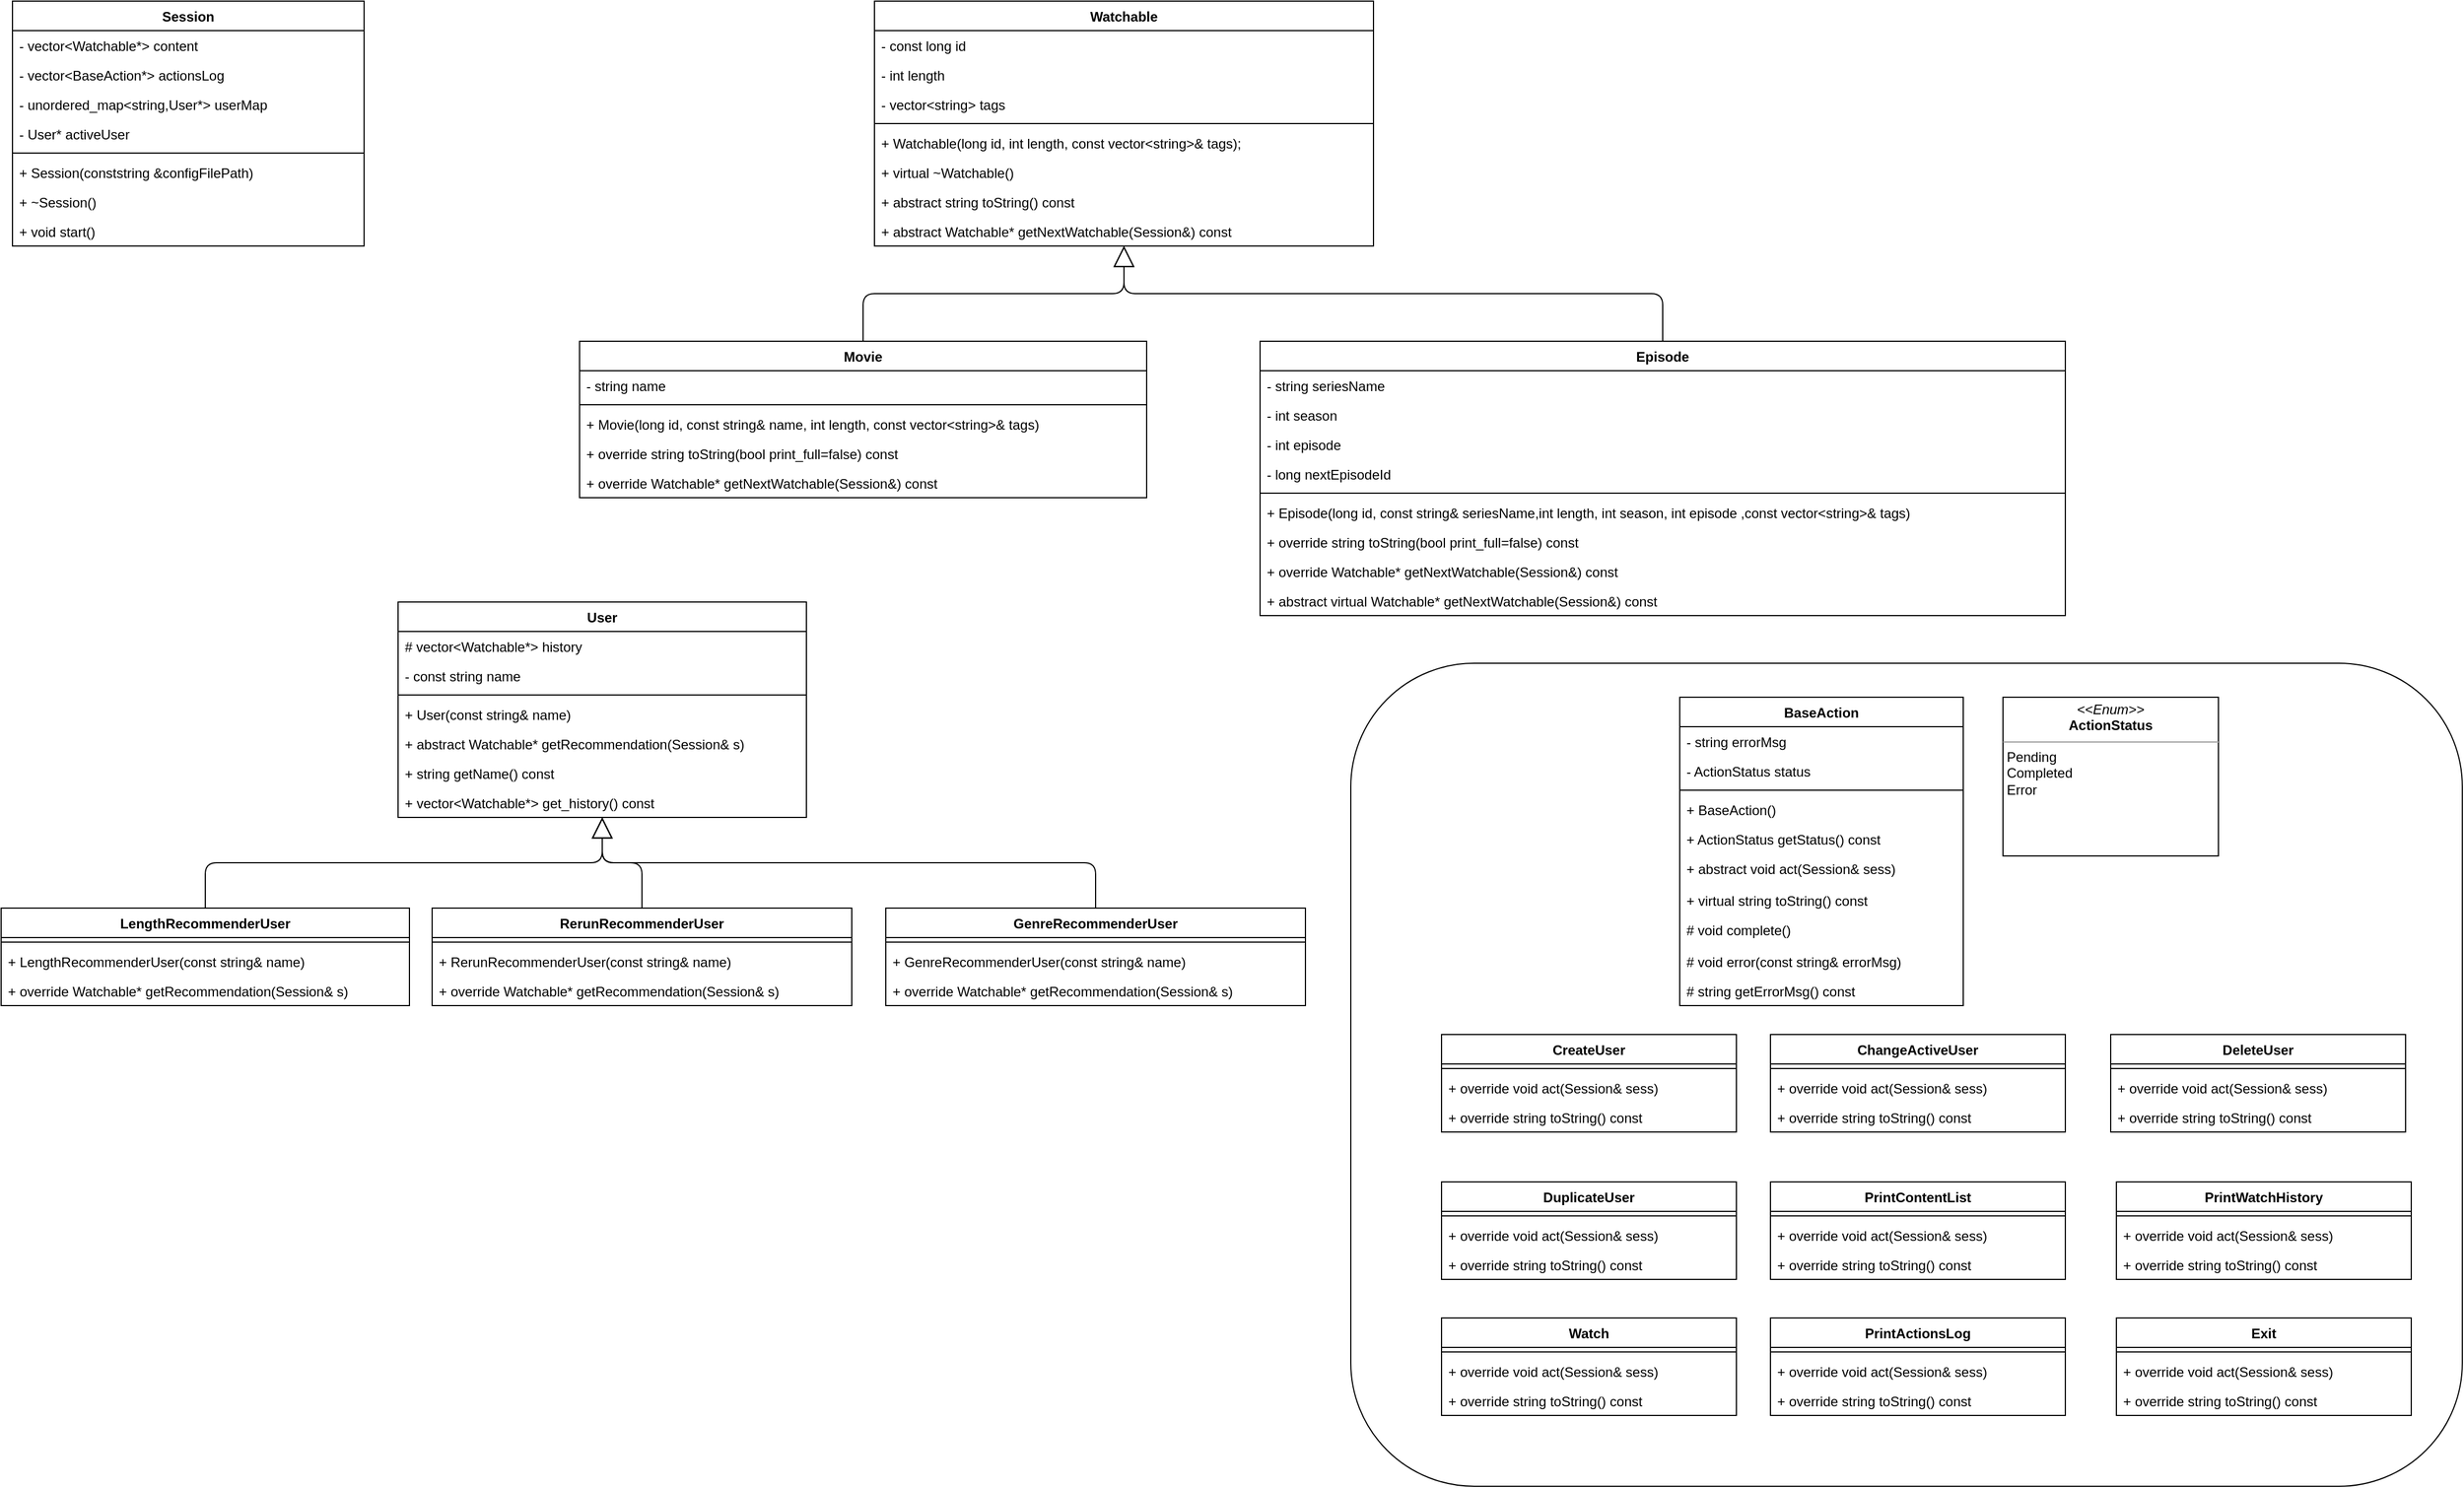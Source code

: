 <mxfile version="12.2.6" type="device" pages="1"><diagram id="QKCKcSkZHllk3jR4rg1k" name="Page-1"><mxGraphModel dx="2845" dy="1830" grid="1" gridSize="10" guides="1" tooltips="1" connect="1" arrows="1" fold="1" page="1" pageScale="1" pageWidth="850" pageHeight="1100" math="0" shadow="0"><root><mxCell id="0"/><mxCell id="1" parent="0"/><mxCell id="x1Apc_pPSj3UJQAnfEku-130" value="" style="rounded=1;whiteSpace=wrap;html=1;" vertex="1" parent="1"><mxGeometry x="1210" y="604" width="980" height="726" as="geometry"/></mxCell><mxCell id="x1Apc_pPSj3UJQAnfEku-5" value="Session" style="swimlane;fontStyle=1;align=center;verticalAlign=top;childLayout=stackLayout;horizontal=1;startSize=26;horizontalStack=0;resizeParent=1;resizeParentMax=0;resizeLast=0;collapsible=1;marginBottom=0;" vertex="1" parent="1"><mxGeometry x="30" y="20" width="310" height="216" as="geometry"/></mxCell><mxCell id="x1Apc_pPSj3UJQAnfEku-8" value="- vector&lt;Watchable*&gt; content" style="text;strokeColor=none;fillColor=none;align=left;verticalAlign=top;spacingLeft=4;spacingRight=4;overflow=hidden;rotatable=0;points=[[0,0.5],[1,0.5]];portConstraint=eastwest;" vertex="1" parent="x1Apc_pPSj3UJQAnfEku-5"><mxGeometry y="26" width="310" height="26" as="geometry"/></mxCell><mxCell id="x1Apc_pPSj3UJQAnfEku-11" value="- vector&lt;BaseAction*&gt; actionsLog" style="text;strokeColor=none;fillColor=none;align=left;verticalAlign=top;spacingLeft=4;spacingRight=4;overflow=hidden;rotatable=0;points=[[0,0.5],[1,0.5]];portConstraint=eastwest;" vertex="1" parent="x1Apc_pPSj3UJQAnfEku-5"><mxGeometry y="52" width="310" height="26" as="geometry"/></mxCell><mxCell id="x1Apc_pPSj3UJQAnfEku-12" value="- unordered_map&lt;string,User*&gt; userMap" style="text;strokeColor=none;fillColor=none;align=left;verticalAlign=top;spacingLeft=4;spacingRight=4;overflow=hidden;rotatable=0;points=[[0,0.5],[1,0.5]];portConstraint=eastwest;" vertex="1" parent="x1Apc_pPSj3UJQAnfEku-5"><mxGeometry y="78" width="310" height="26" as="geometry"/></mxCell><mxCell id="x1Apc_pPSj3UJQAnfEku-13" value="- User* activeUser" style="text;strokeColor=none;fillColor=none;align=left;verticalAlign=top;spacingLeft=4;spacingRight=4;overflow=hidden;rotatable=0;points=[[0,0.5],[1,0.5]];portConstraint=eastwest;" vertex="1" parent="x1Apc_pPSj3UJQAnfEku-5"><mxGeometry y="104" width="310" height="26" as="geometry"/></mxCell><mxCell id="x1Apc_pPSj3UJQAnfEku-7" value="" style="line;strokeWidth=1;fillColor=none;align=left;verticalAlign=middle;spacingTop=-1;spacingLeft=3;spacingRight=3;rotatable=0;labelPosition=right;points=[];portConstraint=eastwest;" vertex="1" parent="x1Apc_pPSj3UJQAnfEku-5"><mxGeometry y="130" width="310" height="8" as="geometry"/></mxCell><mxCell id="x1Apc_pPSj3UJQAnfEku-6" value="+ Session(conststring &amp;configFilePath)" style="text;strokeColor=none;fillColor=none;align=left;verticalAlign=top;spacingLeft=4;spacingRight=4;overflow=hidden;rotatable=0;points=[[0,0.5],[1,0.5]];portConstraint=eastwest;" vertex="1" parent="x1Apc_pPSj3UJQAnfEku-5"><mxGeometry y="138" width="310" height="26" as="geometry"/></mxCell><mxCell id="x1Apc_pPSj3UJQAnfEku-9" value="+ ~Session()" style="text;strokeColor=none;fillColor=none;align=left;verticalAlign=top;spacingLeft=4;spacingRight=4;overflow=hidden;rotatable=0;points=[[0,0.5],[1,0.5]];portConstraint=eastwest;" vertex="1" parent="x1Apc_pPSj3UJQAnfEku-5"><mxGeometry y="164" width="310" height="26" as="geometry"/></mxCell><mxCell id="x1Apc_pPSj3UJQAnfEku-10" value="+ void start()" style="text;strokeColor=none;fillColor=none;align=left;verticalAlign=top;spacingLeft=4;spacingRight=4;overflow=hidden;rotatable=0;points=[[0,0.5],[1,0.5]];portConstraint=eastwest;" vertex="1" parent="x1Apc_pPSj3UJQAnfEku-5"><mxGeometry y="190" width="310" height="26" as="geometry"/></mxCell><mxCell id="x1Apc_pPSj3UJQAnfEku-14" value="Watchable" style="swimlane;fontStyle=1;align=center;verticalAlign=top;childLayout=stackLayout;horizontal=1;startSize=26;horizontalStack=0;resizeParent=1;resizeParentMax=0;resizeLast=0;collapsible=1;marginBottom=0;" vertex="1" parent="1"><mxGeometry x="790" y="20" width="440" height="216" as="geometry"/></mxCell><mxCell id="x1Apc_pPSj3UJQAnfEku-22" value="- const long id" style="text;strokeColor=none;fillColor=none;align=left;verticalAlign=top;spacingLeft=4;spacingRight=4;overflow=hidden;rotatable=0;points=[[0,0.5],[1,0.5]];portConstraint=eastwest;" vertex="1" parent="x1Apc_pPSj3UJQAnfEku-14"><mxGeometry y="26" width="440" height="26" as="geometry"/></mxCell><mxCell id="x1Apc_pPSj3UJQAnfEku-23" value="- int length" style="text;strokeColor=none;fillColor=none;align=left;verticalAlign=top;spacingLeft=4;spacingRight=4;overflow=hidden;rotatable=0;points=[[0,0.5],[1,0.5]];portConstraint=eastwest;" vertex="1" parent="x1Apc_pPSj3UJQAnfEku-14"><mxGeometry y="52" width="440" height="26" as="geometry"/></mxCell><mxCell id="x1Apc_pPSj3UJQAnfEku-15" value="- vector&lt;string&gt; tags" style="text;strokeColor=none;fillColor=none;align=left;verticalAlign=top;spacingLeft=4;spacingRight=4;overflow=hidden;rotatable=0;points=[[0,0.5],[1,0.5]];portConstraint=eastwest;" vertex="1" parent="x1Apc_pPSj3UJQAnfEku-14"><mxGeometry y="78" width="440" height="26" as="geometry"/></mxCell><mxCell id="x1Apc_pPSj3UJQAnfEku-16" value="" style="line;strokeWidth=1;fillColor=none;align=left;verticalAlign=middle;spacingTop=-1;spacingLeft=3;spacingRight=3;rotatable=0;labelPosition=right;points=[];portConstraint=eastwest;" vertex="1" parent="x1Apc_pPSj3UJQAnfEku-14"><mxGeometry y="104" width="440" height="8" as="geometry"/></mxCell><mxCell id="x1Apc_pPSj3UJQAnfEku-21" value="+ Watchable(long id, int length, const vector&lt;string&gt;&amp; tags);" style="text;strokeColor=none;fillColor=none;align=left;verticalAlign=top;spacingLeft=4;spacingRight=4;overflow=hidden;rotatable=0;points=[[0,0.5],[1,0.5]];portConstraint=eastwest;" vertex="1" parent="x1Apc_pPSj3UJQAnfEku-14"><mxGeometry y="112" width="440" height="26" as="geometry"/></mxCell><mxCell id="x1Apc_pPSj3UJQAnfEku-19" value="+ virtual ~Watchable()" style="text;strokeColor=none;fillColor=none;align=left;verticalAlign=top;spacingLeft=4;spacingRight=4;overflow=hidden;rotatable=0;points=[[0,0.5],[1,0.5]];portConstraint=eastwest;" vertex="1" parent="x1Apc_pPSj3UJQAnfEku-14"><mxGeometry y="138" width="440" height="26" as="geometry"/></mxCell><mxCell id="x1Apc_pPSj3UJQAnfEku-20" value="+ abstract string toString() const" style="text;strokeColor=none;fillColor=none;align=left;verticalAlign=top;spacingLeft=4;spacingRight=4;overflow=hidden;rotatable=0;points=[[0,0.5],[1,0.5]];portConstraint=eastwest;" vertex="1" parent="x1Apc_pPSj3UJQAnfEku-14"><mxGeometry y="164" width="440" height="26" as="geometry"/></mxCell><mxCell id="x1Apc_pPSj3UJQAnfEku-18" value="+ abstract Watchable* getNextWatchable(Session&amp;) const" style="text;strokeColor=none;fillColor=none;align=left;verticalAlign=top;spacingLeft=4;spacingRight=4;overflow=hidden;rotatable=0;points=[[0,0.5],[1,0.5]];portConstraint=eastwest;" vertex="1" parent="x1Apc_pPSj3UJQAnfEku-14"><mxGeometry y="190" width="440" height="26" as="geometry"/></mxCell><mxCell id="x1Apc_pPSj3UJQAnfEku-24" value="Movie" style="swimlane;fontStyle=1;align=center;verticalAlign=top;childLayout=stackLayout;horizontal=1;startSize=26;horizontalStack=0;resizeParent=1;resizeParentMax=0;resizeLast=0;collapsible=1;marginBottom=0;" vertex="1" parent="1"><mxGeometry x="530" y="320" width="500" height="138" as="geometry"/></mxCell><mxCell id="x1Apc_pPSj3UJQAnfEku-25" value="- string name" style="text;strokeColor=none;fillColor=none;align=left;verticalAlign=top;spacingLeft=4;spacingRight=4;overflow=hidden;rotatable=0;points=[[0,0.5],[1,0.5]];portConstraint=eastwest;" vertex="1" parent="x1Apc_pPSj3UJQAnfEku-24"><mxGeometry y="26" width="500" height="26" as="geometry"/></mxCell><mxCell id="x1Apc_pPSj3UJQAnfEku-28" value="" style="line;strokeWidth=1;fillColor=none;align=left;verticalAlign=middle;spacingTop=-1;spacingLeft=3;spacingRight=3;rotatable=0;labelPosition=right;points=[];portConstraint=eastwest;" vertex="1" parent="x1Apc_pPSj3UJQAnfEku-24"><mxGeometry y="52" width="500" height="8" as="geometry"/></mxCell><mxCell id="x1Apc_pPSj3UJQAnfEku-29" value="+ Movie(long id, const string&amp; name, int length, const vector&lt;string&gt;&amp; tags)" style="text;strokeColor=none;fillColor=none;align=left;verticalAlign=top;spacingLeft=4;spacingRight=4;overflow=hidden;rotatable=0;points=[[0,0.5],[1,0.5]];portConstraint=eastwest;" vertex="1" parent="x1Apc_pPSj3UJQAnfEku-24"><mxGeometry y="60" width="500" height="26" as="geometry"/></mxCell><mxCell id="x1Apc_pPSj3UJQAnfEku-30" value="+ override string toString(bool print_full=false) const" style="text;strokeColor=none;fillColor=none;align=left;verticalAlign=top;spacingLeft=4;spacingRight=4;overflow=hidden;rotatable=0;points=[[0,0.5],[1,0.5]];portConstraint=eastwest;" vertex="1" parent="x1Apc_pPSj3UJQAnfEku-24"><mxGeometry y="86" width="500" height="26" as="geometry"/></mxCell><mxCell id="x1Apc_pPSj3UJQAnfEku-31" value="+ override Watchable* getNextWatchable(Session&amp;) const" style="text;strokeColor=none;fillColor=none;align=left;verticalAlign=top;spacingLeft=4;spacingRight=4;overflow=hidden;rotatable=0;points=[[0,0.5],[1,0.5]];portConstraint=eastwest;" vertex="1" parent="x1Apc_pPSj3UJQAnfEku-24"><mxGeometry y="112" width="500" height="26" as="geometry"/></mxCell><mxCell id="x1Apc_pPSj3UJQAnfEku-33" value="" style="endArrow=block;endSize=16;endFill=0;html=1;exitX=0.5;exitY=0;exitDx=0;exitDy=0;entryX=0.5;entryY=1;entryDx=0;entryDy=0;edgeStyle=orthogonalEdgeStyle;" edge="1" parent="1" source="x1Apc_pPSj3UJQAnfEku-24" target="x1Apc_pPSj3UJQAnfEku-14"><mxGeometry width="160" relative="1" as="geometry"><mxPoint x="600" y="210" as="sourcePoint"/><mxPoint x="760" y="210" as="targetPoint"/></mxGeometry></mxCell><mxCell id="x1Apc_pPSj3UJQAnfEku-34" value="Episode" style="swimlane;fontStyle=1;align=center;verticalAlign=top;childLayout=stackLayout;horizontal=1;startSize=26;horizontalStack=0;resizeParent=1;resizeParentMax=0;resizeLast=0;collapsible=1;marginBottom=0;" vertex="1" parent="1"><mxGeometry x="1130" y="320" width="710" height="242" as="geometry"/></mxCell><mxCell id="x1Apc_pPSj3UJQAnfEku-35" value="- string seriesName" style="text;strokeColor=none;fillColor=none;align=left;verticalAlign=top;spacingLeft=4;spacingRight=4;overflow=hidden;rotatable=0;points=[[0,0.5],[1,0.5]];portConstraint=eastwest;" vertex="1" parent="x1Apc_pPSj3UJQAnfEku-34"><mxGeometry y="26" width="710" height="26" as="geometry"/></mxCell><mxCell id="x1Apc_pPSj3UJQAnfEku-36" value="- int season" style="text;strokeColor=none;fillColor=none;align=left;verticalAlign=top;spacingLeft=4;spacingRight=4;overflow=hidden;rotatable=0;points=[[0,0.5],[1,0.5]];portConstraint=eastwest;" vertex="1" parent="x1Apc_pPSj3UJQAnfEku-34"><mxGeometry y="52" width="710" height="26" as="geometry"/></mxCell><mxCell id="x1Apc_pPSj3UJQAnfEku-44" value="- int episode" style="text;strokeColor=none;fillColor=none;align=left;verticalAlign=top;spacingLeft=4;spacingRight=4;overflow=hidden;rotatable=0;points=[[0,0.5],[1,0.5]];portConstraint=eastwest;" vertex="1" parent="x1Apc_pPSj3UJQAnfEku-34"><mxGeometry y="78" width="710" height="26" as="geometry"/></mxCell><mxCell id="x1Apc_pPSj3UJQAnfEku-37" value="- long nextEpisodeId" style="text;strokeColor=none;fillColor=none;align=left;verticalAlign=top;spacingLeft=4;spacingRight=4;overflow=hidden;rotatable=0;points=[[0,0.5],[1,0.5]];portConstraint=eastwest;" vertex="1" parent="x1Apc_pPSj3UJQAnfEku-34"><mxGeometry y="104" width="710" height="26" as="geometry"/></mxCell><mxCell id="x1Apc_pPSj3UJQAnfEku-38" value="" style="line;strokeWidth=1;fillColor=none;align=left;verticalAlign=middle;spacingTop=-1;spacingLeft=3;spacingRight=3;rotatable=0;labelPosition=right;points=[];portConstraint=eastwest;" vertex="1" parent="x1Apc_pPSj3UJQAnfEku-34"><mxGeometry y="130" width="710" height="8" as="geometry"/></mxCell><mxCell id="x1Apc_pPSj3UJQAnfEku-39" value="+ Episode(long id, const string&amp; seriesName,int length, int season, int episode ,const vector&lt;string&gt;&amp; tags)" style="text;strokeColor=none;fillColor=none;align=left;verticalAlign=top;spacingLeft=4;spacingRight=4;overflow=hidden;rotatable=0;points=[[0,0.5],[1,0.5]];portConstraint=eastwest;" vertex="1" parent="x1Apc_pPSj3UJQAnfEku-34"><mxGeometry y="138" width="710" height="26" as="geometry"/></mxCell><mxCell id="x1Apc_pPSj3UJQAnfEku-40" value="+ override string toString(bool print_full=false) const" style="text;strokeColor=none;fillColor=none;align=left;verticalAlign=top;spacingLeft=4;spacingRight=4;overflow=hidden;rotatable=0;points=[[0,0.5],[1,0.5]];portConstraint=eastwest;" vertex="1" parent="x1Apc_pPSj3UJQAnfEku-34"><mxGeometry y="164" width="710" height="26" as="geometry"/></mxCell><mxCell id="x1Apc_pPSj3UJQAnfEku-41" value="+ override Watchable* getNextWatchable(Session&amp;) const" style="text;strokeColor=none;fillColor=none;align=left;verticalAlign=top;spacingLeft=4;spacingRight=4;overflow=hidden;rotatable=0;points=[[0,0.5],[1,0.5]];portConstraint=eastwest;" vertex="1" parent="x1Apc_pPSj3UJQAnfEku-34"><mxGeometry y="190" width="710" height="26" as="geometry"/></mxCell><mxCell id="x1Apc_pPSj3UJQAnfEku-42" value="+ abstract virtual Watchable* getNextWatchable(Session&amp;) const" style="text;strokeColor=none;fillColor=none;align=left;verticalAlign=top;spacingLeft=4;spacingRight=4;overflow=hidden;rotatable=0;points=[[0,0.5],[1,0.5]];portConstraint=eastwest;" vertex="1" parent="x1Apc_pPSj3UJQAnfEku-34"><mxGeometry y="216" width="710" height="26" as="geometry"/></mxCell><mxCell id="x1Apc_pPSj3UJQAnfEku-43" value="" style="endArrow=block;endSize=16;endFill=0;html=1;exitX=0.5;exitY=0;exitDx=0;exitDy=0;entryX=0.5;entryY=1;entryDx=0;entryDy=0;edgeStyle=orthogonalEdgeStyle;" edge="1" parent="1" source="x1Apc_pPSj3UJQAnfEku-34" target="x1Apc_pPSj3UJQAnfEku-14"><mxGeometry width="160" relative="1" as="geometry"><mxPoint x="1099.857" y="294.357" as="sourcePoint"/><mxPoint x="1329.857" y="210.071" as="targetPoint"/></mxGeometry></mxCell><mxCell id="x1Apc_pPSj3UJQAnfEku-45" value="User" style="swimlane;fontStyle=1;align=center;verticalAlign=top;childLayout=stackLayout;horizontal=1;startSize=26;horizontalStack=0;resizeParent=1;resizeParentMax=0;resizeLast=0;collapsible=1;marginBottom=0;" vertex="1" parent="1"><mxGeometry x="370" y="550" width="360" height="190" as="geometry"/></mxCell><mxCell id="x1Apc_pPSj3UJQAnfEku-46" value="# vector&lt;Watchable*&gt; history" style="text;strokeColor=none;fillColor=none;align=left;verticalAlign=top;spacingLeft=4;spacingRight=4;overflow=hidden;rotatable=0;points=[[0,0.5],[1,0.5]];portConstraint=eastwest;" vertex="1" parent="x1Apc_pPSj3UJQAnfEku-45"><mxGeometry y="26" width="360" height="26" as="geometry"/></mxCell><mxCell id="x1Apc_pPSj3UJQAnfEku-52" value="- const string name" style="text;strokeColor=none;fillColor=none;align=left;verticalAlign=top;spacingLeft=4;spacingRight=4;overflow=hidden;rotatable=0;points=[[0,0.5],[1,0.5]];portConstraint=eastwest;" vertex="1" parent="x1Apc_pPSj3UJQAnfEku-45"><mxGeometry y="52" width="360" height="26" as="geometry"/></mxCell><mxCell id="x1Apc_pPSj3UJQAnfEku-47" value="" style="line;strokeWidth=1;fillColor=none;align=left;verticalAlign=middle;spacingTop=-1;spacingLeft=3;spacingRight=3;rotatable=0;labelPosition=right;points=[];portConstraint=eastwest;" vertex="1" parent="x1Apc_pPSj3UJQAnfEku-45"><mxGeometry y="78" width="360" height="8" as="geometry"/></mxCell><mxCell id="x1Apc_pPSj3UJQAnfEku-50" value="+ User(const string&amp; name)" style="text;strokeColor=none;fillColor=none;align=left;verticalAlign=top;spacingLeft=4;spacingRight=4;overflow=hidden;rotatable=0;points=[[0,0.5],[1,0.5]];portConstraint=eastwest;" vertex="1" parent="x1Apc_pPSj3UJQAnfEku-45"><mxGeometry y="86" width="360" height="26" as="geometry"/></mxCell><mxCell id="x1Apc_pPSj3UJQAnfEku-51" value="+ abstract Watchable* getRecommendation(Session&amp; s)" style="text;strokeColor=none;fillColor=none;align=left;verticalAlign=top;spacingLeft=4;spacingRight=4;overflow=hidden;rotatable=0;points=[[0,0.5],[1,0.5]];portConstraint=eastwest;" vertex="1" parent="x1Apc_pPSj3UJQAnfEku-45"><mxGeometry y="112" width="360" height="26" as="geometry"/></mxCell><mxCell id="x1Apc_pPSj3UJQAnfEku-49" value="+ string getName() const" style="text;strokeColor=none;fillColor=none;align=left;verticalAlign=top;spacingLeft=4;spacingRight=4;overflow=hidden;rotatable=0;points=[[0,0.5],[1,0.5]];portConstraint=eastwest;" vertex="1" parent="x1Apc_pPSj3UJQAnfEku-45"><mxGeometry y="138" width="360" height="26" as="geometry"/></mxCell><mxCell id="x1Apc_pPSj3UJQAnfEku-48" value="+ vector&lt;Watchable*&gt; get_history() const" style="text;strokeColor=none;fillColor=none;align=left;verticalAlign=top;spacingLeft=4;spacingRight=4;overflow=hidden;rotatable=0;points=[[0,0.5],[1,0.5]];portConstraint=eastwest;" vertex="1" parent="x1Apc_pPSj3UJQAnfEku-45"><mxGeometry y="164" width="360" height="26" as="geometry"/></mxCell><mxCell id="x1Apc_pPSj3UJQAnfEku-54" value="LengthRecommenderUser" style="swimlane;fontStyle=1;align=center;verticalAlign=top;childLayout=stackLayout;horizontal=1;startSize=26;horizontalStack=0;resizeParent=1;resizeParentMax=0;resizeLast=0;collapsible=1;marginBottom=0;" vertex="1" parent="1"><mxGeometry x="20" y="820" width="360" height="86" as="geometry"/></mxCell><mxCell id="x1Apc_pPSj3UJQAnfEku-56" value="" style="line;strokeWidth=1;fillColor=none;align=left;verticalAlign=middle;spacingTop=-1;spacingLeft=3;spacingRight=3;rotatable=0;labelPosition=right;points=[];portConstraint=eastwest;" vertex="1" parent="x1Apc_pPSj3UJQAnfEku-54"><mxGeometry y="26" width="360" height="8" as="geometry"/></mxCell><mxCell id="x1Apc_pPSj3UJQAnfEku-58" value="+ LengthRecommenderUser(const string&amp; name)" style="text;strokeColor=none;fillColor=none;align=left;verticalAlign=top;spacingLeft=4;spacingRight=4;overflow=hidden;rotatable=0;points=[[0,0.5],[1,0.5]];portConstraint=eastwest;" vertex="1" parent="x1Apc_pPSj3UJQAnfEku-54"><mxGeometry y="34" width="360" height="26" as="geometry"/></mxCell><mxCell id="x1Apc_pPSj3UJQAnfEku-57" value="+ override Watchable* getRecommendation(Session&amp; s)" style="text;strokeColor=none;fillColor=none;align=left;verticalAlign=top;spacingLeft=4;spacingRight=4;overflow=hidden;rotatable=0;points=[[0,0.5],[1,0.5]];portConstraint=eastwest;" vertex="1" parent="x1Apc_pPSj3UJQAnfEku-54"><mxGeometry y="60" width="360" height="26" as="geometry"/></mxCell><mxCell id="x1Apc_pPSj3UJQAnfEku-59" value="" style="endArrow=block;endSize=16;endFill=0;html=1;edgeStyle=orthogonalEdgeStyle;exitX=0.5;exitY=0;exitDx=0;exitDy=0;entryX=0.5;entryY=1;entryDx=0;entryDy=0;" edge="1" parent="1" source="x1Apc_pPSj3UJQAnfEku-54" target="x1Apc_pPSj3UJQAnfEku-45"><mxGeometry width="160" relative="1" as="geometry"><mxPoint x="260" y="760" as="sourcePoint"/><mxPoint x="420" y="760" as="targetPoint"/></mxGeometry></mxCell><mxCell id="x1Apc_pPSj3UJQAnfEku-60" value="RerunRecommenderUser" style="swimlane;fontStyle=1;align=center;verticalAlign=top;childLayout=stackLayout;horizontal=1;startSize=26;horizontalStack=0;resizeParent=1;resizeParentMax=0;resizeLast=0;collapsible=1;marginBottom=0;" vertex="1" parent="1"><mxGeometry x="400" y="820" width="370" height="86" as="geometry"/></mxCell><mxCell id="x1Apc_pPSj3UJQAnfEku-61" value="" style="line;strokeWidth=1;fillColor=none;align=left;verticalAlign=middle;spacingTop=-1;spacingLeft=3;spacingRight=3;rotatable=0;labelPosition=right;points=[];portConstraint=eastwest;" vertex="1" parent="x1Apc_pPSj3UJQAnfEku-60"><mxGeometry y="26" width="370" height="8" as="geometry"/></mxCell><mxCell id="x1Apc_pPSj3UJQAnfEku-62" value="+ RerunRecommenderUser(const string&amp; name)" style="text;strokeColor=none;fillColor=none;align=left;verticalAlign=top;spacingLeft=4;spacingRight=4;overflow=hidden;rotatable=0;points=[[0,0.5],[1,0.5]];portConstraint=eastwest;" vertex="1" parent="x1Apc_pPSj3UJQAnfEku-60"><mxGeometry y="34" width="370" height="26" as="geometry"/></mxCell><mxCell id="x1Apc_pPSj3UJQAnfEku-63" value="+ override Watchable* getRecommendation(Session&amp; s)" style="text;strokeColor=none;fillColor=none;align=left;verticalAlign=top;spacingLeft=4;spacingRight=4;overflow=hidden;rotatable=0;points=[[0,0.5],[1,0.5]];portConstraint=eastwest;" vertex="1" parent="x1Apc_pPSj3UJQAnfEku-60"><mxGeometry y="60" width="370" height="26" as="geometry"/></mxCell><mxCell id="x1Apc_pPSj3UJQAnfEku-64" value="GenreRecommenderUser" style="swimlane;fontStyle=1;align=center;verticalAlign=top;childLayout=stackLayout;horizontal=1;startSize=26;horizontalStack=0;resizeParent=1;resizeParentMax=0;resizeLast=0;collapsible=1;marginBottom=0;" vertex="1" parent="1"><mxGeometry x="800" y="820" width="370" height="86" as="geometry"/></mxCell><mxCell id="x1Apc_pPSj3UJQAnfEku-65" value="" style="line;strokeWidth=1;fillColor=none;align=left;verticalAlign=middle;spacingTop=-1;spacingLeft=3;spacingRight=3;rotatable=0;labelPosition=right;points=[];portConstraint=eastwest;" vertex="1" parent="x1Apc_pPSj3UJQAnfEku-64"><mxGeometry y="26" width="370" height="8" as="geometry"/></mxCell><mxCell id="x1Apc_pPSj3UJQAnfEku-66" value="+ GenreRecommenderUser(const string&amp; name)" style="text;strokeColor=none;fillColor=none;align=left;verticalAlign=top;spacingLeft=4;spacingRight=4;overflow=hidden;rotatable=0;points=[[0,0.5],[1,0.5]];portConstraint=eastwest;" vertex="1" parent="x1Apc_pPSj3UJQAnfEku-64"><mxGeometry y="34" width="370" height="26" as="geometry"/></mxCell><mxCell id="x1Apc_pPSj3UJQAnfEku-67" value="+ override Watchable* getRecommendation(Session&amp; s)" style="text;strokeColor=none;fillColor=none;align=left;verticalAlign=top;spacingLeft=4;spacingRight=4;overflow=hidden;rotatable=0;points=[[0,0.5],[1,0.5]];portConstraint=eastwest;" vertex="1" parent="x1Apc_pPSj3UJQAnfEku-64"><mxGeometry y="60" width="370" height="26" as="geometry"/></mxCell><mxCell id="x1Apc_pPSj3UJQAnfEku-68" value="" style="endArrow=block;endSize=16;endFill=0;html=1;exitX=0.5;exitY=0;exitDx=0;exitDy=0;entryX=0.5;entryY=1;entryDx=0;entryDy=0;edgeStyle=orthogonalEdgeStyle;" edge="1" parent="1" source="x1Apc_pPSj3UJQAnfEku-60" target="x1Apc_pPSj3UJQAnfEku-45"><mxGeometry width="160" relative="1" as="geometry"><mxPoint x="690" y="770" as="sourcePoint"/><mxPoint x="850" y="770" as="targetPoint"/></mxGeometry></mxCell><mxCell id="x1Apc_pPSj3UJQAnfEku-69" value="" style="endArrow=block;endSize=16;endFill=0;html=1;exitX=0.5;exitY=0;exitDx=0;exitDy=0;entryX=0.5;entryY=1;entryDx=0;entryDy=0;edgeStyle=orthogonalEdgeStyle;" edge="1" parent="1" source="x1Apc_pPSj3UJQAnfEku-64" target="x1Apc_pPSj3UJQAnfEku-45"><mxGeometry width="160" relative="1" as="geometry"><mxPoint x="915.118" y="800.088" as="sourcePoint"/><mxPoint x="879.824" y="720.088" as="targetPoint"/></mxGeometry></mxCell><mxCell id="x1Apc_pPSj3UJQAnfEku-74" value="BaseAction" style="swimlane;fontStyle=1;align=center;verticalAlign=top;childLayout=stackLayout;horizontal=1;startSize=26;horizontalStack=0;resizeParent=1;resizeParentMax=0;resizeLast=0;collapsible=1;marginBottom=0;" vertex="1" parent="1"><mxGeometry x="1500" y="634" width="250" height="272" as="geometry"/></mxCell><mxCell id="x1Apc_pPSj3UJQAnfEku-75" value="- string errorMsg" style="text;strokeColor=none;fillColor=none;align=left;verticalAlign=top;spacingLeft=4;spacingRight=4;overflow=hidden;rotatable=0;points=[[0,0.5],[1,0.5]];portConstraint=eastwest;" vertex="1" parent="x1Apc_pPSj3UJQAnfEku-74"><mxGeometry y="26" width="250" height="26" as="geometry"/></mxCell><mxCell id="x1Apc_pPSj3UJQAnfEku-84" value="- ActionStatus status" style="text;strokeColor=none;fillColor=none;align=left;verticalAlign=top;spacingLeft=4;spacingRight=4;overflow=hidden;rotatable=0;points=[[0,0.5],[1,0.5]];portConstraint=eastwest;" vertex="1" parent="x1Apc_pPSj3UJQAnfEku-74"><mxGeometry y="52" width="250" height="26" as="geometry"/></mxCell><mxCell id="x1Apc_pPSj3UJQAnfEku-76" value="" style="line;strokeWidth=1;fillColor=none;align=left;verticalAlign=middle;spacingTop=-1;spacingLeft=3;spacingRight=3;rotatable=0;labelPosition=right;points=[];portConstraint=eastwest;" vertex="1" parent="x1Apc_pPSj3UJQAnfEku-74"><mxGeometry y="78" width="250" height="8" as="geometry"/></mxCell><mxCell id="x1Apc_pPSj3UJQAnfEku-80" value="+ BaseAction()" style="text;strokeColor=none;fillColor=none;align=left;verticalAlign=top;spacingLeft=4;spacingRight=4;overflow=hidden;rotatable=0;points=[[0,0.5],[1,0.5]];portConstraint=eastwest;" vertex="1" parent="x1Apc_pPSj3UJQAnfEku-74"><mxGeometry y="86" width="250" height="26" as="geometry"/></mxCell><mxCell id="x1Apc_pPSj3UJQAnfEku-79" value="+ ActionStatus getStatus() const" style="text;strokeColor=none;fillColor=none;align=left;verticalAlign=top;spacingLeft=4;spacingRight=4;overflow=hidden;rotatable=0;points=[[0,0.5],[1,0.5]];portConstraint=eastwest;" vertex="1" parent="x1Apc_pPSj3UJQAnfEku-74"><mxGeometry y="112" width="250" height="26" as="geometry"/></mxCell><mxCell id="x1Apc_pPSj3UJQAnfEku-77" value="+ abstract void act(Session&amp; sess)" style="text;strokeColor=none;fillColor=none;align=left;verticalAlign=top;spacingLeft=4;spacingRight=4;overflow=hidden;rotatable=0;points=[[0,0.5],[1,0.5]];portConstraint=eastwest;" vertex="1" parent="x1Apc_pPSj3UJQAnfEku-74"><mxGeometry y="138" width="250" height="28" as="geometry"/></mxCell><mxCell id="x1Apc_pPSj3UJQAnfEku-83" value="+ virtual string toString() const" style="text;strokeColor=none;fillColor=none;align=left;verticalAlign=top;spacingLeft=4;spacingRight=4;overflow=hidden;rotatable=0;points=[[0,0.5],[1,0.5]];portConstraint=eastwest;" vertex="1" parent="x1Apc_pPSj3UJQAnfEku-74"><mxGeometry y="166" width="250" height="26" as="geometry"/></mxCell><mxCell id="x1Apc_pPSj3UJQAnfEku-82" value="# void complete()" style="text;strokeColor=none;fillColor=none;align=left;verticalAlign=top;spacingLeft=4;spacingRight=4;overflow=hidden;rotatable=0;points=[[0,0.5],[1,0.5]];portConstraint=eastwest;" vertex="1" parent="x1Apc_pPSj3UJQAnfEku-74"><mxGeometry y="192" width="250" height="28" as="geometry"/></mxCell><mxCell id="x1Apc_pPSj3UJQAnfEku-78" value="# void error(const string&amp; errorMsg)" style="text;strokeColor=none;fillColor=none;align=left;verticalAlign=top;spacingLeft=4;spacingRight=4;overflow=hidden;rotatable=0;points=[[0,0.5],[1,0.5]];portConstraint=eastwest;" vertex="1" parent="x1Apc_pPSj3UJQAnfEku-74"><mxGeometry y="220" width="250" height="26" as="geometry"/></mxCell><mxCell id="x1Apc_pPSj3UJQAnfEku-81" value="# string getErrorMsg() const" style="text;strokeColor=none;fillColor=none;align=left;verticalAlign=top;spacingLeft=4;spacingRight=4;overflow=hidden;rotatable=0;points=[[0,0.5],[1,0.5]];portConstraint=eastwest;" vertex="1" parent="x1Apc_pPSj3UJQAnfEku-74"><mxGeometry y="246" width="250" height="26" as="geometry"/></mxCell><mxCell id="x1Apc_pPSj3UJQAnfEku-91" value="CreateUser" style="swimlane;fontStyle=1;align=center;verticalAlign=top;childLayout=stackLayout;horizontal=1;startSize=26;horizontalStack=0;resizeParent=1;resizeParentMax=0;resizeLast=0;collapsible=1;marginBottom=0;" vertex="1" parent="1"><mxGeometry x="1290" y="931.5" width="260" height="86" as="geometry"/></mxCell><mxCell id="x1Apc_pPSj3UJQAnfEku-93" value="" style="line;strokeWidth=1;fillColor=none;align=left;verticalAlign=middle;spacingTop=-1;spacingLeft=3;spacingRight=3;rotatable=0;labelPosition=right;points=[];portConstraint=eastwest;" vertex="1" parent="x1Apc_pPSj3UJQAnfEku-91"><mxGeometry y="26" width="260" height="8" as="geometry"/></mxCell><mxCell id="x1Apc_pPSj3UJQAnfEku-94" value="+ override void act(Session&amp; sess)" style="text;strokeColor=none;fillColor=none;align=left;verticalAlign=top;spacingLeft=4;spacingRight=4;overflow=hidden;rotatable=0;points=[[0,0.5],[1,0.5]];portConstraint=eastwest;" vertex="1" parent="x1Apc_pPSj3UJQAnfEku-91"><mxGeometry y="34" width="260" height="26" as="geometry"/></mxCell><mxCell id="x1Apc_pPSj3UJQAnfEku-95" value="+ override string toString() const" style="text;strokeColor=none;fillColor=none;align=left;verticalAlign=top;spacingLeft=4;spacingRight=4;overflow=hidden;rotatable=0;points=[[0,0.5],[1,0.5]];portConstraint=eastwest;" vertex="1" parent="x1Apc_pPSj3UJQAnfEku-91"><mxGeometry y="60" width="260" height="26" as="geometry"/></mxCell><mxCell id="x1Apc_pPSj3UJQAnfEku-96" value="ChangeActiveUser" style="swimlane;fontStyle=1;align=center;verticalAlign=top;childLayout=stackLayout;horizontal=1;startSize=26;horizontalStack=0;resizeParent=1;resizeParentMax=0;resizeLast=0;collapsible=1;marginBottom=0;" vertex="1" parent="1"><mxGeometry x="1580" y="931.5" width="260" height="86" as="geometry"/></mxCell><mxCell id="x1Apc_pPSj3UJQAnfEku-97" value="" style="line;strokeWidth=1;fillColor=none;align=left;verticalAlign=middle;spacingTop=-1;spacingLeft=3;spacingRight=3;rotatable=0;labelPosition=right;points=[];portConstraint=eastwest;" vertex="1" parent="x1Apc_pPSj3UJQAnfEku-96"><mxGeometry y="26" width="260" height="8" as="geometry"/></mxCell><mxCell id="x1Apc_pPSj3UJQAnfEku-98" value="+ override void act(Session&amp; sess)" style="text;strokeColor=none;fillColor=none;align=left;verticalAlign=top;spacingLeft=4;spacingRight=4;overflow=hidden;rotatable=0;points=[[0,0.5],[1,0.5]];portConstraint=eastwest;" vertex="1" parent="x1Apc_pPSj3UJQAnfEku-96"><mxGeometry y="34" width="260" height="26" as="geometry"/></mxCell><mxCell id="x1Apc_pPSj3UJQAnfEku-99" value="+ override string toString() const" style="text;strokeColor=none;fillColor=none;align=left;verticalAlign=top;spacingLeft=4;spacingRight=4;overflow=hidden;rotatable=0;points=[[0,0.5],[1,0.5]];portConstraint=eastwest;" vertex="1" parent="x1Apc_pPSj3UJQAnfEku-96"><mxGeometry y="60" width="260" height="26" as="geometry"/></mxCell><mxCell id="x1Apc_pPSj3UJQAnfEku-100" value="DeleteUser" style="swimlane;fontStyle=1;align=center;verticalAlign=top;childLayout=stackLayout;horizontal=1;startSize=26;horizontalStack=0;resizeParent=1;resizeParentMax=0;resizeLast=0;collapsible=1;marginBottom=0;" vertex="1" parent="1"><mxGeometry x="1880" y="931.5" width="260" height="86" as="geometry"/></mxCell><mxCell id="x1Apc_pPSj3UJQAnfEku-101" value="" style="line;strokeWidth=1;fillColor=none;align=left;verticalAlign=middle;spacingTop=-1;spacingLeft=3;spacingRight=3;rotatable=0;labelPosition=right;points=[];portConstraint=eastwest;" vertex="1" parent="x1Apc_pPSj3UJQAnfEku-100"><mxGeometry y="26" width="260" height="8" as="geometry"/></mxCell><mxCell id="x1Apc_pPSj3UJQAnfEku-102" value="+ override void act(Session&amp; sess)" style="text;strokeColor=none;fillColor=none;align=left;verticalAlign=top;spacingLeft=4;spacingRight=4;overflow=hidden;rotatable=0;points=[[0,0.5],[1,0.5]];portConstraint=eastwest;" vertex="1" parent="x1Apc_pPSj3UJQAnfEku-100"><mxGeometry y="34" width="260" height="26" as="geometry"/></mxCell><mxCell id="x1Apc_pPSj3UJQAnfEku-103" value="+ override string toString() const" style="text;strokeColor=none;fillColor=none;align=left;verticalAlign=top;spacingLeft=4;spacingRight=4;overflow=hidden;rotatable=0;points=[[0,0.5],[1,0.5]];portConstraint=eastwest;" vertex="1" parent="x1Apc_pPSj3UJQAnfEku-100"><mxGeometry y="60" width="260" height="26" as="geometry"/></mxCell><mxCell id="x1Apc_pPSj3UJQAnfEku-104" value="DuplicateUser" style="swimlane;fontStyle=1;align=center;verticalAlign=top;childLayout=stackLayout;horizontal=1;startSize=26;horizontalStack=0;resizeParent=1;resizeParentMax=0;resizeLast=0;collapsible=1;marginBottom=0;" vertex="1" parent="1"><mxGeometry x="1290" y="1061.5" width="260" height="86" as="geometry"/></mxCell><mxCell id="x1Apc_pPSj3UJQAnfEku-105" value="" style="line;strokeWidth=1;fillColor=none;align=left;verticalAlign=middle;spacingTop=-1;spacingLeft=3;spacingRight=3;rotatable=0;labelPosition=right;points=[];portConstraint=eastwest;" vertex="1" parent="x1Apc_pPSj3UJQAnfEku-104"><mxGeometry y="26" width="260" height="8" as="geometry"/></mxCell><mxCell id="x1Apc_pPSj3UJQAnfEku-106" value="+ override void act(Session&amp; sess)" style="text;strokeColor=none;fillColor=none;align=left;verticalAlign=top;spacingLeft=4;spacingRight=4;overflow=hidden;rotatable=0;points=[[0,0.5],[1,0.5]];portConstraint=eastwest;" vertex="1" parent="x1Apc_pPSj3UJQAnfEku-104"><mxGeometry y="34" width="260" height="26" as="geometry"/></mxCell><mxCell id="x1Apc_pPSj3UJQAnfEku-107" value="+ override string toString() const" style="text;strokeColor=none;fillColor=none;align=left;verticalAlign=top;spacingLeft=4;spacingRight=4;overflow=hidden;rotatable=0;points=[[0,0.5],[1,0.5]];portConstraint=eastwest;" vertex="1" parent="x1Apc_pPSj3UJQAnfEku-104"><mxGeometry y="60" width="260" height="26" as="geometry"/></mxCell><mxCell id="x1Apc_pPSj3UJQAnfEku-108" value="PrintContentList" style="swimlane;fontStyle=1;align=center;verticalAlign=top;childLayout=stackLayout;horizontal=1;startSize=26;horizontalStack=0;resizeParent=1;resizeParentMax=0;resizeLast=0;collapsible=1;marginBottom=0;" vertex="1" parent="1"><mxGeometry x="1580" y="1061.5" width="260" height="86" as="geometry"/></mxCell><mxCell id="x1Apc_pPSj3UJQAnfEku-109" value="" style="line;strokeWidth=1;fillColor=none;align=left;verticalAlign=middle;spacingTop=-1;spacingLeft=3;spacingRight=3;rotatable=0;labelPosition=right;points=[];portConstraint=eastwest;" vertex="1" parent="x1Apc_pPSj3UJQAnfEku-108"><mxGeometry y="26" width="260" height="8" as="geometry"/></mxCell><mxCell id="x1Apc_pPSj3UJQAnfEku-110" value="+ override void act(Session&amp; sess)" style="text;strokeColor=none;fillColor=none;align=left;verticalAlign=top;spacingLeft=4;spacingRight=4;overflow=hidden;rotatable=0;points=[[0,0.5],[1,0.5]];portConstraint=eastwest;" vertex="1" parent="x1Apc_pPSj3UJQAnfEku-108"><mxGeometry y="34" width="260" height="26" as="geometry"/></mxCell><mxCell id="x1Apc_pPSj3UJQAnfEku-111" value="+ override string toString() const" style="text;strokeColor=none;fillColor=none;align=left;verticalAlign=top;spacingLeft=4;spacingRight=4;overflow=hidden;rotatable=0;points=[[0,0.5],[1,0.5]];portConstraint=eastwest;" vertex="1" parent="x1Apc_pPSj3UJQAnfEku-108"><mxGeometry y="60" width="260" height="26" as="geometry"/></mxCell><mxCell id="x1Apc_pPSj3UJQAnfEku-112" value="PrintWatchHistory" style="swimlane;fontStyle=1;align=center;verticalAlign=top;childLayout=stackLayout;horizontal=1;startSize=26;horizontalStack=0;resizeParent=1;resizeParentMax=0;resizeLast=0;collapsible=1;marginBottom=0;" vertex="1" parent="1"><mxGeometry x="1885" y="1061.5" width="260" height="86" as="geometry"/></mxCell><mxCell id="x1Apc_pPSj3UJQAnfEku-113" value="" style="line;strokeWidth=1;fillColor=none;align=left;verticalAlign=middle;spacingTop=-1;spacingLeft=3;spacingRight=3;rotatable=0;labelPosition=right;points=[];portConstraint=eastwest;" vertex="1" parent="x1Apc_pPSj3UJQAnfEku-112"><mxGeometry y="26" width="260" height="8" as="geometry"/></mxCell><mxCell id="x1Apc_pPSj3UJQAnfEku-114" value="+ override void act(Session&amp; sess)" style="text;strokeColor=none;fillColor=none;align=left;verticalAlign=top;spacingLeft=4;spacingRight=4;overflow=hidden;rotatable=0;points=[[0,0.5],[1,0.5]];portConstraint=eastwest;" vertex="1" parent="x1Apc_pPSj3UJQAnfEku-112"><mxGeometry y="34" width="260" height="26" as="geometry"/></mxCell><mxCell id="x1Apc_pPSj3UJQAnfEku-115" value="+ override string toString() const" style="text;strokeColor=none;fillColor=none;align=left;verticalAlign=top;spacingLeft=4;spacingRight=4;overflow=hidden;rotatable=0;points=[[0,0.5],[1,0.5]];portConstraint=eastwest;" vertex="1" parent="x1Apc_pPSj3UJQAnfEku-112"><mxGeometry y="60" width="260" height="26" as="geometry"/></mxCell><mxCell id="x1Apc_pPSj3UJQAnfEku-116" value="Watch" style="swimlane;fontStyle=1;align=center;verticalAlign=top;childLayout=stackLayout;horizontal=1;startSize=26;horizontalStack=0;resizeParent=1;resizeParentMax=0;resizeLast=0;collapsible=1;marginBottom=0;" vertex="1" parent="1"><mxGeometry x="1290" y="1181.5" width="260" height="86" as="geometry"/></mxCell><mxCell id="x1Apc_pPSj3UJQAnfEku-117" value="" style="line;strokeWidth=1;fillColor=none;align=left;verticalAlign=middle;spacingTop=-1;spacingLeft=3;spacingRight=3;rotatable=0;labelPosition=right;points=[];portConstraint=eastwest;" vertex="1" parent="x1Apc_pPSj3UJQAnfEku-116"><mxGeometry y="26" width="260" height="8" as="geometry"/></mxCell><mxCell id="x1Apc_pPSj3UJQAnfEku-118" value="+ override void act(Session&amp; sess)" style="text;strokeColor=none;fillColor=none;align=left;verticalAlign=top;spacingLeft=4;spacingRight=4;overflow=hidden;rotatable=0;points=[[0,0.5],[1,0.5]];portConstraint=eastwest;" vertex="1" parent="x1Apc_pPSj3UJQAnfEku-116"><mxGeometry y="34" width="260" height="26" as="geometry"/></mxCell><mxCell id="x1Apc_pPSj3UJQAnfEku-119" value="+ override string toString() const" style="text;strokeColor=none;fillColor=none;align=left;verticalAlign=top;spacingLeft=4;spacingRight=4;overflow=hidden;rotatable=0;points=[[0,0.5],[1,0.5]];portConstraint=eastwest;" vertex="1" parent="x1Apc_pPSj3UJQAnfEku-116"><mxGeometry y="60" width="260" height="26" as="geometry"/></mxCell><mxCell id="x1Apc_pPSj3UJQAnfEku-120" value="PrintActionsLog" style="swimlane;fontStyle=1;align=center;verticalAlign=top;childLayout=stackLayout;horizontal=1;startSize=26;horizontalStack=0;resizeParent=1;resizeParentMax=0;resizeLast=0;collapsible=1;marginBottom=0;" vertex="1" parent="1"><mxGeometry x="1580" y="1181.5" width="260" height="86" as="geometry"/></mxCell><mxCell id="x1Apc_pPSj3UJQAnfEku-121" value="" style="line;strokeWidth=1;fillColor=none;align=left;verticalAlign=middle;spacingTop=-1;spacingLeft=3;spacingRight=3;rotatable=0;labelPosition=right;points=[];portConstraint=eastwest;" vertex="1" parent="x1Apc_pPSj3UJQAnfEku-120"><mxGeometry y="26" width="260" height="8" as="geometry"/></mxCell><mxCell id="x1Apc_pPSj3UJQAnfEku-122" value="+ override void act(Session&amp; sess)" style="text;strokeColor=none;fillColor=none;align=left;verticalAlign=top;spacingLeft=4;spacingRight=4;overflow=hidden;rotatable=0;points=[[0,0.5],[1,0.5]];portConstraint=eastwest;" vertex="1" parent="x1Apc_pPSj3UJQAnfEku-120"><mxGeometry y="34" width="260" height="26" as="geometry"/></mxCell><mxCell id="x1Apc_pPSj3UJQAnfEku-123" value="+ override string toString() const" style="text;strokeColor=none;fillColor=none;align=left;verticalAlign=top;spacingLeft=4;spacingRight=4;overflow=hidden;rotatable=0;points=[[0,0.5],[1,0.5]];portConstraint=eastwest;" vertex="1" parent="x1Apc_pPSj3UJQAnfEku-120"><mxGeometry y="60" width="260" height="26" as="geometry"/></mxCell><mxCell id="x1Apc_pPSj3UJQAnfEku-124" value="Exit" style="swimlane;fontStyle=1;align=center;verticalAlign=top;childLayout=stackLayout;horizontal=1;startSize=26;horizontalStack=0;resizeParent=1;resizeParentMax=0;resizeLast=0;collapsible=1;marginBottom=0;" vertex="1" parent="1"><mxGeometry x="1885" y="1181.5" width="260" height="86" as="geometry"/></mxCell><mxCell id="x1Apc_pPSj3UJQAnfEku-125" value="" style="line;strokeWidth=1;fillColor=none;align=left;verticalAlign=middle;spacingTop=-1;spacingLeft=3;spacingRight=3;rotatable=0;labelPosition=right;points=[];portConstraint=eastwest;" vertex="1" parent="x1Apc_pPSj3UJQAnfEku-124"><mxGeometry y="26" width="260" height="8" as="geometry"/></mxCell><mxCell id="x1Apc_pPSj3UJQAnfEku-126" value="+ override void act(Session&amp; sess)" style="text;strokeColor=none;fillColor=none;align=left;verticalAlign=top;spacingLeft=4;spacingRight=4;overflow=hidden;rotatable=0;points=[[0,0.5],[1,0.5]];portConstraint=eastwest;" vertex="1" parent="x1Apc_pPSj3UJQAnfEku-124"><mxGeometry y="34" width="260" height="26" as="geometry"/></mxCell><mxCell id="x1Apc_pPSj3UJQAnfEku-127" value="+ override string toString() const" style="text;strokeColor=none;fillColor=none;align=left;verticalAlign=top;spacingLeft=4;spacingRight=4;overflow=hidden;rotatable=0;points=[[0,0.5],[1,0.5]];portConstraint=eastwest;" vertex="1" parent="x1Apc_pPSj3UJQAnfEku-124"><mxGeometry y="60" width="260" height="26" as="geometry"/></mxCell><mxCell id="x1Apc_pPSj3UJQAnfEku-90" value="&lt;p style=&quot;margin: 0px ; margin-top: 4px ; text-align: center&quot;&gt;&lt;i&gt;&amp;lt;&amp;lt;Enum&amp;gt;&amp;gt;&lt;/i&gt;&lt;br&gt;&lt;b&gt;ActionStatus&lt;/b&gt;&lt;/p&gt;&lt;hr size=&quot;1&quot;&gt;&amp;nbsp;Pending&lt;br&gt;&amp;nbsp;Completed&lt;br&gt;&amp;nbsp;Error" style="verticalAlign=top;align=left;overflow=fill;fontSize=12;fontFamily=Helvetica;html=1;" vertex="1" parent="1"><mxGeometry x="1785" y="634" width="190" height="140" as="geometry"/></mxCell></root></mxGraphModel></diagram></mxfile>